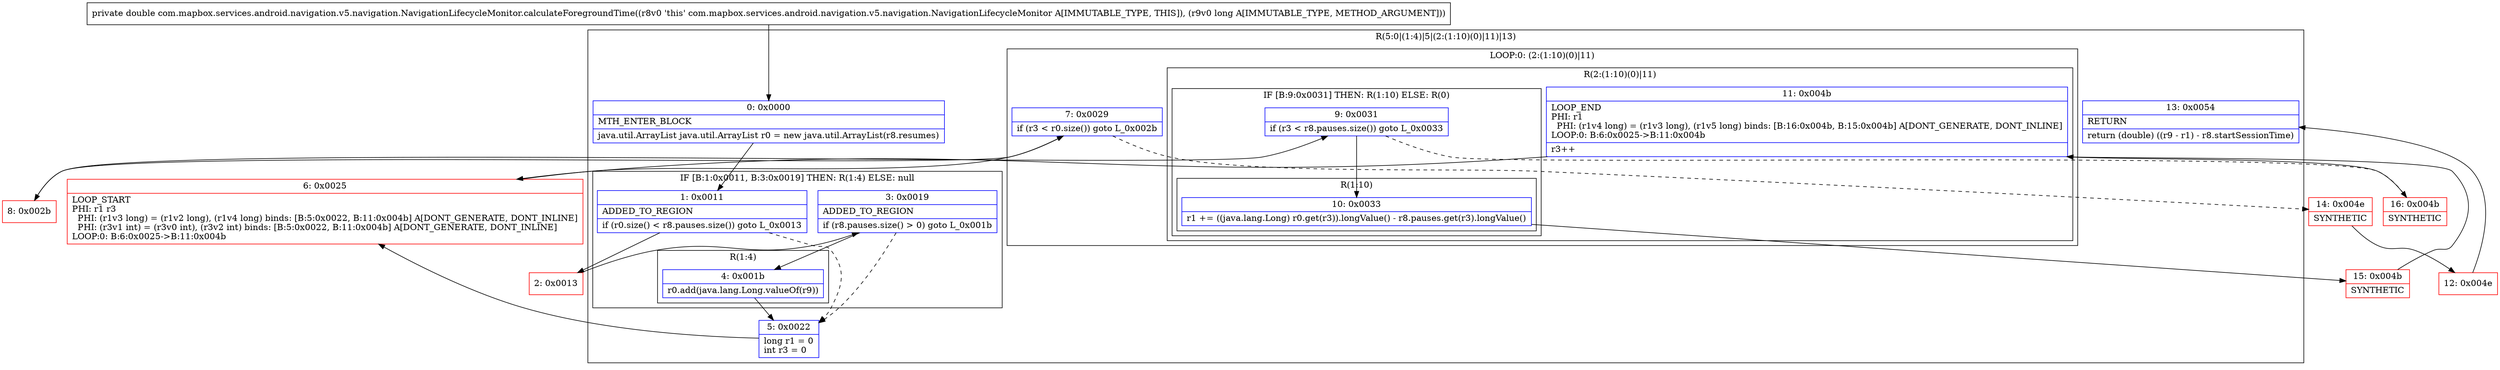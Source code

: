 digraph "CFG forcom.mapbox.services.android.navigation.v5.navigation.NavigationLifecycleMonitor.calculateForegroundTime(J)D" {
subgraph cluster_Region_763821357 {
label = "R(5:0|(1:4)|5|(2:(1:10)(0)|11)|13)";
node [shape=record,color=blue];
Node_0 [shape=record,label="{0\:\ 0x0000|MTH_ENTER_BLOCK\l|java.util.ArrayList java.util.ArrayList r0 = new java.util.ArrayList(r8.resumes)\l}"];
subgraph cluster_IfRegion_2129562765 {
label = "IF [B:1:0x0011, B:3:0x0019] THEN: R(1:4) ELSE: null";
node [shape=record,color=blue];
Node_1 [shape=record,label="{1\:\ 0x0011|ADDED_TO_REGION\l|if (r0.size() \< r8.pauses.size()) goto L_0x0013\l}"];
Node_3 [shape=record,label="{3\:\ 0x0019|ADDED_TO_REGION\l|if (r8.pauses.size() \> 0) goto L_0x001b\l}"];
subgraph cluster_Region_1642317977 {
label = "R(1:4)";
node [shape=record,color=blue];
Node_4 [shape=record,label="{4\:\ 0x001b|r0.add(java.lang.Long.valueOf(r9))\l}"];
}
}
Node_5 [shape=record,label="{5\:\ 0x0022|long r1 = 0\lint r3 = 0\l}"];
subgraph cluster_LoopRegion_1300591060 {
label = "LOOP:0: (2:(1:10)(0)|11)";
node [shape=record,color=blue];
Node_7 [shape=record,label="{7\:\ 0x0029|if (r3 \< r0.size()) goto L_0x002b\l}"];
subgraph cluster_Region_1576072795 {
label = "R(2:(1:10)(0)|11)";
node [shape=record,color=blue];
subgraph cluster_IfRegion_573065852 {
label = "IF [B:9:0x0031] THEN: R(1:10) ELSE: R(0)";
node [shape=record,color=blue];
Node_9 [shape=record,label="{9\:\ 0x0031|if (r3 \< r8.pauses.size()) goto L_0x0033\l}"];
subgraph cluster_Region_1466991324 {
label = "R(1:10)";
node [shape=record,color=blue];
Node_10 [shape=record,label="{10\:\ 0x0033|r1 += ((java.lang.Long) r0.get(r3)).longValue() \- r8.pauses.get(r3).longValue()\l}"];
}
subgraph cluster_Region_967796304 {
label = "R(0)";
node [shape=record,color=blue];
}
}
Node_11 [shape=record,label="{11\:\ 0x004b|LOOP_END\lPHI: r1 \l  PHI: (r1v4 long) = (r1v3 long), (r1v5 long) binds: [B:16:0x004b, B:15:0x004b] A[DONT_GENERATE, DONT_INLINE]\lLOOP:0: B:6:0x0025\-\>B:11:0x004b\l|r3++\l}"];
}
}
Node_13 [shape=record,label="{13\:\ 0x0054|RETURN\l|return (double) ((r9 \- r1) \- r8.startSessionTime)\l}"];
}
Node_2 [shape=record,color=red,label="{2\:\ 0x0013}"];
Node_6 [shape=record,color=red,label="{6\:\ 0x0025|LOOP_START\lPHI: r1 r3 \l  PHI: (r1v3 long) = (r1v2 long), (r1v4 long) binds: [B:5:0x0022, B:11:0x004b] A[DONT_GENERATE, DONT_INLINE]\l  PHI: (r3v1 int) = (r3v0 int), (r3v2 int) binds: [B:5:0x0022, B:11:0x004b] A[DONT_GENERATE, DONT_INLINE]\lLOOP:0: B:6:0x0025\-\>B:11:0x004b\l}"];
Node_8 [shape=record,color=red,label="{8\:\ 0x002b}"];
Node_12 [shape=record,color=red,label="{12\:\ 0x004e}"];
Node_14 [shape=record,color=red,label="{14\:\ 0x004e|SYNTHETIC\l}"];
Node_15 [shape=record,color=red,label="{15\:\ 0x004b|SYNTHETIC\l}"];
Node_16 [shape=record,color=red,label="{16\:\ 0x004b|SYNTHETIC\l}"];
MethodNode[shape=record,label="{private double com.mapbox.services.android.navigation.v5.navigation.NavigationLifecycleMonitor.calculateForegroundTime((r8v0 'this' com.mapbox.services.android.navigation.v5.navigation.NavigationLifecycleMonitor A[IMMUTABLE_TYPE, THIS]), (r9v0 long A[IMMUTABLE_TYPE, METHOD_ARGUMENT])) }"];
MethodNode -> Node_0;
Node_0 -> Node_1;
Node_1 -> Node_2;
Node_1 -> Node_5[style=dashed];
Node_3 -> Node_4;
Node_3 -> Node_5[style=dashed];
Node_4 -> Node_5;
Node_5 -> Node_6;
Node_7 -> Node_8;
Node_7 -> Node_14[style=dashed];
Node_9 -> Node_10;
Node_9 -> Node_16[style=dashed];
Node_10 -> Node_15;
Node_11 -> Node_6;
Node_2 -> Node_3;
Node_6 -> Node_7;
Node_8 -> Node_9;
Node_12 -> Node_13;
Node_14 -> Node_12;
Node_15 -> Node_11;
Node_16 -> Node_11;
}

